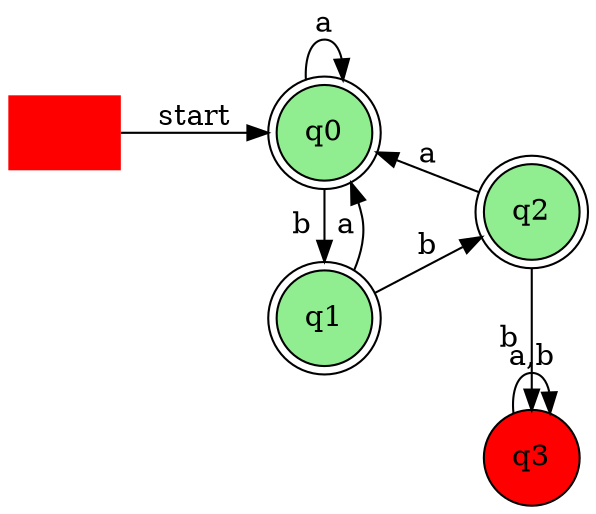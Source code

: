 digraph DFA_at_most_two_consecutive_b {
    rankdir=LR;
    size="12,8";
    
    // Clean node styling - q3 is rejecting (3 consecutive b's), others are accepting
    node [shape = doublecircle, style=filled, fillcolor=lightgreen]; q0 q1 q2;
    node [shape = circle, style=filled, fillcolor=red]; q3;
    
    // Initial state
    node [shape = none, label=""]; start;
    start -> q0 [label="start"];
    
    // Simple state labels
    q0 [label="q0"];
    q1 [label="q1"];
    q2 [label="q2"];
    q3 [label="q3"];
    
    // Transitions
    // From q0 (no b's or reset after 'a')
    q0 -> q0 [label="a"];   // Stay in q0 on 'a'
    q0 -> q1 [label="b"];   // First 'b'
    
    // From q1 (one consecutive 'b')
    q1 -> q0 [label="a"];   // Reset on 'a'
    q1 -> q2 [label="b"];   // Second consecutive 'b'
    
    // From q2 (two consecutive 'b's) - still accepting
    q2 -> q0 [label="a"];   // Reset on 'a'
    q2 -> q3 [label="b"];   // Third 'b' - REJECT!
    
    // From q3 (three consecutive 'b's) - TRAP STATE
    q3 -> q3 [label="a,b"];  // Stay trapped forever
    
    // Layout constraints
    {rank=same; q0; q1;}
    {rank=same; q2; q3;}
}
